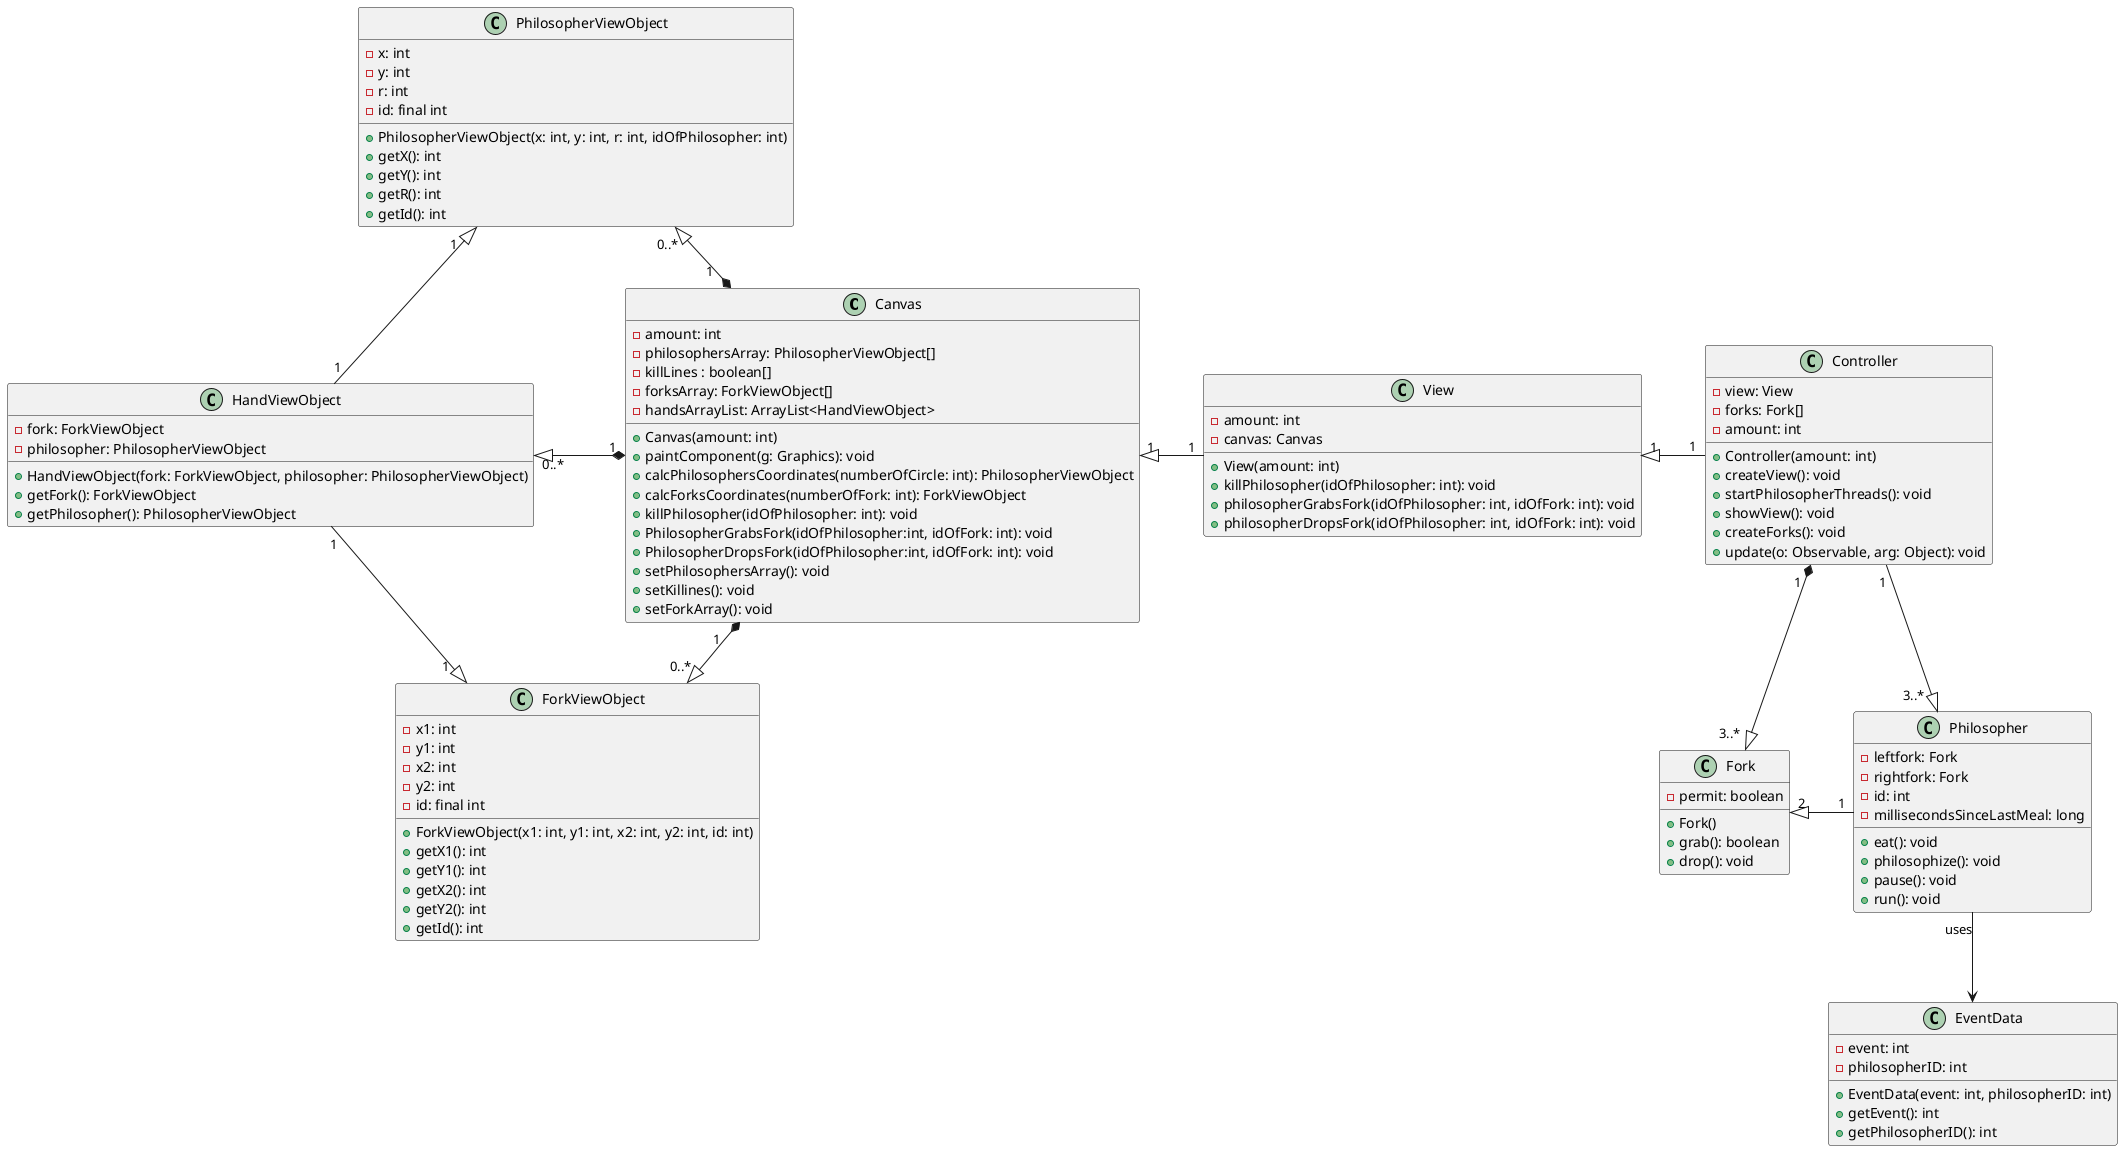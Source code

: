 @startuml
'https://plantuml.com/class-diagram

class Canvas
class Controller
class EventData
class Fork
class ForkViewObject
class HandViewObject
class Philosopher
class PhilosopherViewObject
class View

Controller "1  " *--|> "3..*  " Fork
Controller "1 " --|> "3..*   " Philosopher
Fork "2"<|- "1" Philosopher: \t
Philosopher  "uses" --> EventData
View "1" <|- "1" Controller: \t
Canvas "1" <|- "1" View: \t
Canvas "1    " *-|> "0..* " ForkViewObject
HandViewObject "0..*" <|-* "1" Canvas: \t\t
PhilosopherViewObject "0..* " <|-* "1   " Canvas
PhilosopherViewObject "1    " <|-- "1" HandViewObject
HandViewObject "1" --|> "1   " ForkViewObject


class Controller {
-view: View
-forks: Fork[]
-amount: int
+Controller(amount: int)
+createView(): void
+startPhilosopherThreads(): void
+showView(): void
+createForks(): void
+update(o: Observable, arg: Object): void
}

class Canvas {
-amount: int
-philosophersArray: PhilosopherViewObject[]
-killLines : boolean[]
-forksArray: ForkViewObject[]
-handsArrayList: ArrayList<HandViewObject>
+Canvas(amount: int)
+paintComponent(g: Graphics): void
+calcPhilosophersCoordinates(numberOfCircle: int): PhilosopherViewObject
+calcForksCoordinates(numberOfFork: int): ForkViewObject
+killPhilosopher(idOfPhilosopher: int): void
+PhilosopherGrabsFork(idOfPhilosopher:int, idOfFork: int): void
+PhilosopherDropsFork(idOfPhilosopher:int, idOfFork: int): void
+setPhilosophersArray(): void
+setKillines(): void
+setForkArray(): void
}

class EventData {
-event: int
-philosopherID: int
+EventData(event: int, philosopherID: int)
+getEvent(): int
+getPhilosopherID(): int
}

class Fork {
-permit: boolean
+Fork()
+grab(): boolean
+drop(): void
}

class ForkViewObject {
-x1: int
-y1: int
-x2: int
-y2: int
-id: final int
+ForkViewObject(x1: int, y1: int, x2: int, y2: int, id: int)
+getX1(): int
+getY1(): int
+getX2(): int
+getY2(): int
+getId(): int
}

class HandViewObject {
-fork: ForkViewObject
-philosopher: PhilosopherViewObject
+HandViewObject(fork: ForkViewObject, philosopher: PhilosopherViewObject)
+getFork(): ForkViewObject
+getPhilosopher(): PhilosopherViewObject
}

class Philosopher {
-leftfork: Fork
-rightfork: Fork
-id: int
-millisecondsSinceLastMeal: long
+eat(): void
+philosophize(): void
+pause(): void
+run(): void
}

class PhilosopherViewObject{
-x: int
-y: int
-r: int
-id: final int
+PhilosopherViewObject(x: int, y: int, r: int, idOfPhilosopher: int)
+getX(): int
+getY(): int
+getR(): int
+getId(): int
}

class View{
-amount: int
-canvas: Canvas
+View(amount: int)
+killPhilosopher(idOfPhilosopher: int): void
+philosopherGrabsFork(idOfPhilosopher: int, idOfFork: int): void
+philosopherDropsFork(idOfPhilosopher: int, idOfFork: int): void
}

@enduml